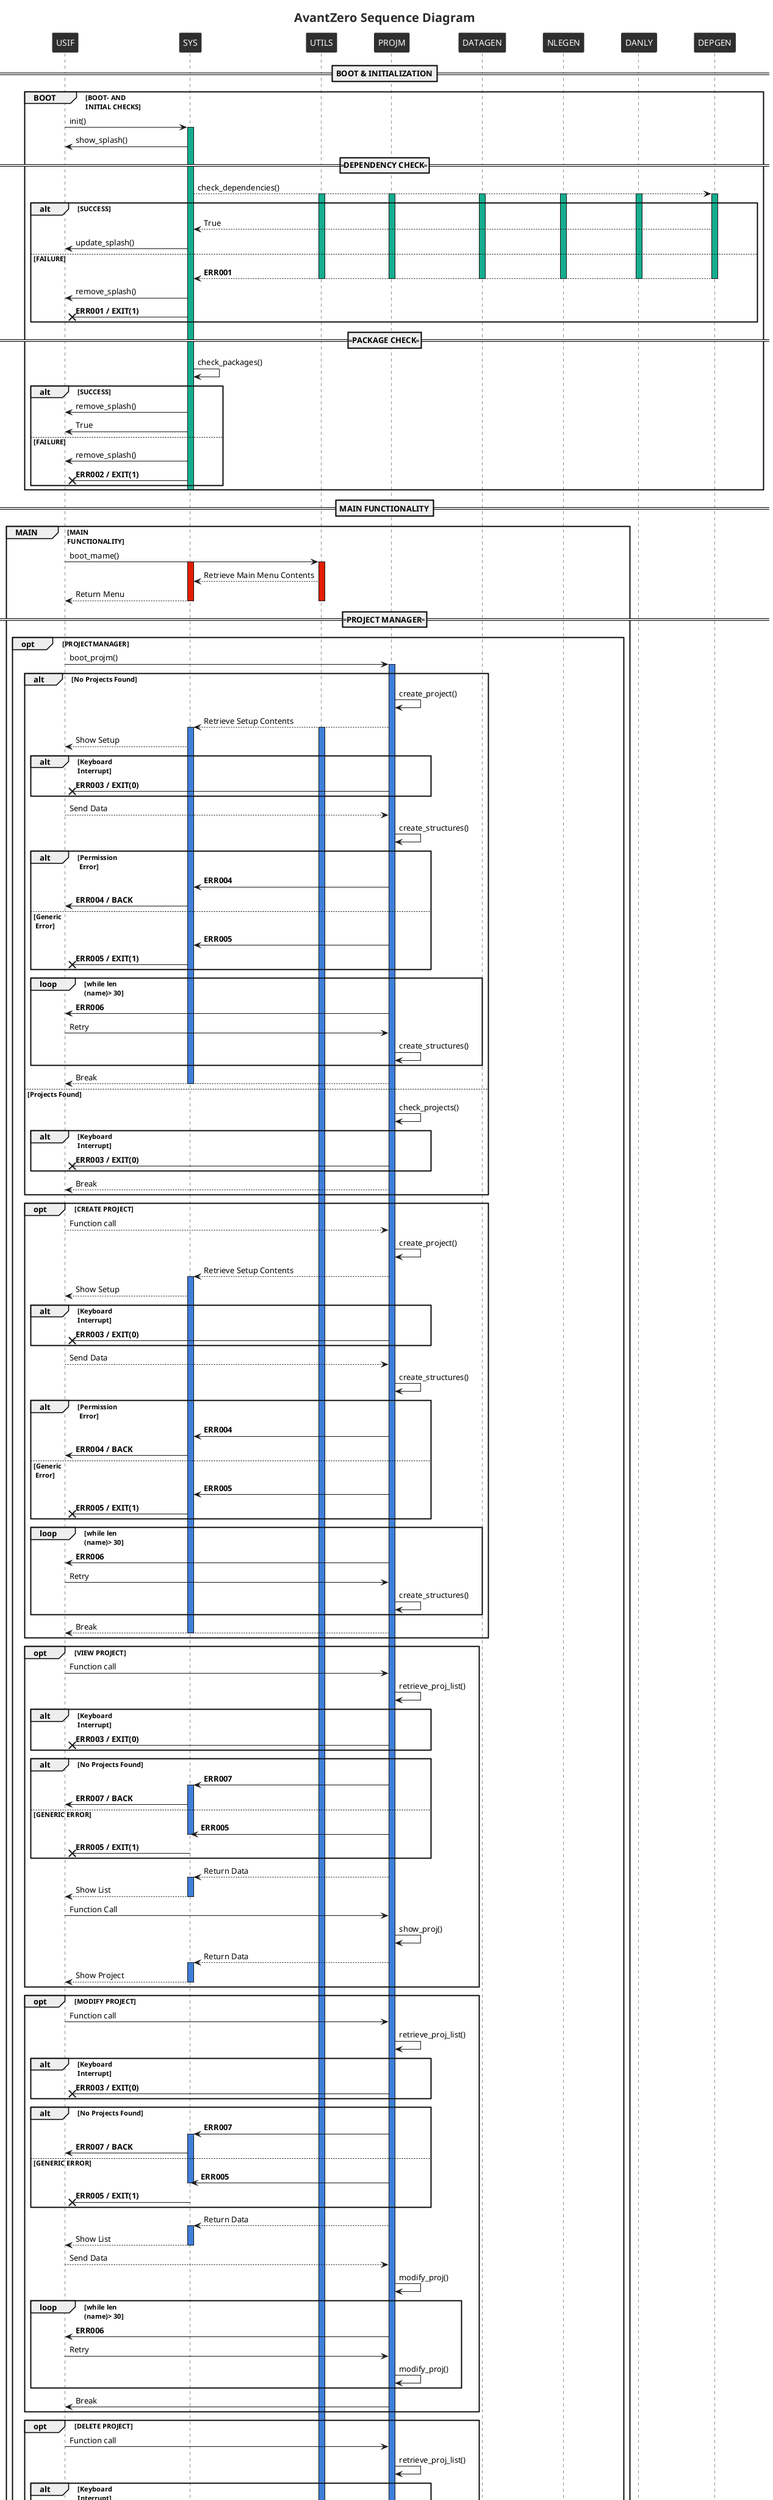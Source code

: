 @startuml AvantZeroSequenceDiagram
title AvantZero Sequence Diagram

skinparam {
    title {
        FontColor #2b2b2b
        FontName Arial
        FontSize 20
    }
    participant {
        BackgroundColor #2f2f2f
        FontColor #fafafa
        BorderColor #fafafa
        FontSize 14
        FontName Arial
    }
    participantPadding 25
}

participant USIF
participant SYS
participant UTILS
participant PROJM
participant DATAGEN
participant NLEGEN
participant DANLY
participant DEPGEN

==BOOT & INITIALIZATION==
group BOOT [BOOT- AND\nINITIAL CHECKS]
    USIF -> SYS : init() 
    activate SYS #16ad8f
    SYS -> USIF : show_splash()
    ====DEPENDENCY CHECK====
    SYS --> DEPGEN : check_dependencies()
    activate UTILS #16ad8f
    activate PROJM #16ad8f
    activate DATAGEN #16ad8f
    activate NLEGEN #16ad8f
    activate DANLY #16ad8f
    activate DEPGEN #16ad8f
    alt SUCCESS
        DEPGEN --> SYS : True
        SYS -> USIF : update_splash()
        else FAILURE
            DEPGEN --> SYS: <b>ERR001</b>
            deactivate UTILS
            deactivate PROJM
            deactivate NLEGEN
            deactivate DATAGEN
            deactivate DANLY
            deactivate DEPGEN
            SYS -> USIF : remove_splash()
            SYS -x USIF : <b>ERR001 / EXIT(1)</b>
    end
    ====PACKAGE CHECK====
    SYS -> SYS : check_packages()
    alt SUCCESS
        SYS -> USIF : remove_splash()
        SYS -> USIF : True
        else FAILURE
            SYS -> USIF : remove_splash()
            SYS -x USIF : <b>ERR002 / EXIT(1)</b>
    end
    deactivate SYS
end

==MAIN FUNCTIONALITY==
group MAIN [MAIN\nFUNCTIONALITY]
    USIF -> UTILS : boot_mame()
    activate UTILS #E21E00
    activate SYS #E21E00
    UTILS --> SYS : Retrieve Main Menu Contents
    SYS --> USIF : Return Menu
    deactivate UTILS
    deactivate SYS
   
    ====PROJECT MANAGER====
    opt PROJECTMANAGER
        USIF -> PROJM: boot_projm()
        activate PROJM #3F7FD9
        alt No Projects Found
            PROJM -> PROJM : create_project()
            PROJM --> SYS : Retrieve Setup Contents
            activate UTILS #3F7FD9
            activate SYS #3F7FD9
            SYS --> USIF : Show Setup
                alt Keyboard\nInterrupt
                    PROJM -X USIF : <b>ERR003 / EXIT(0) </b>
                end
            USIF --> PROJM : Send Data
            PROJM -> PROJM : create_structures()
                alt Permission\n Error
                    PROJM -> SYS: <b>ERR004</b>
                    SYS -> USIF : <b>ERR004 / BACK</b>
                else Generic\n Error
                    PROJM -> SYS : <b>ERR005</b>
                    SYS -x USIF : <b>ERR005 / EXIT(1)</b>
                end
                loop while len\n(name)> 30
                    PROJM -> USIF: <b>ERR006</b>
                    USIF -> PROJM : Retry
                    PROJM -> PROJM : create_structures()
                end
                PROJM --> USIF : Break
            deactivate SYS
        else Projects Found
            PROJM -> PROJM : check_projects()
                alt Keyboard\nInterrupt
                    PROJM -X USIF : <b>ERR003 / EXIT(0) </b>
                end
            PROJM --> USIF : Break
        end
    
    opt CREATE PROJECT
        USIF --> PROJM : Function call
        PROJM -> PROJM : create_project()
        PROJM --> SYS : Retrieve Setup Contents
        activate SYS #3F7FD9
        SYS --> USIF : Show Setup
        alt Keyboard\nInterrupt
            PROJM -X USIF : <b>ERR003 / EXIT(0) </b>
        end
        USIF --> PROJM : Send Data
        PROJM -> PROJM : create_structures()
        alt Permission\n Error
            PROJM -> SYS: <b>ERR004</b>
            SYS -> USIF : <b>ERR004 / BACK</b>
            else Generic\n Error
                PROJM -> SYS : <b>ERR005</b>
                SYS -x USIF : <b>ERR005 / EXIT(1)</b>
                end
            loop while len\n(name)> 30
                PROJM -> USIF: <b>ERR006</b>
                USIF -> PROJM : Retry
                PROJM -> PROJM : create_structures()
            end
        PROJM --> USIF : Break
        deactivate SYS
    end
    
    opt VIEW PROJECT
        USIF -> PROJM : Function call
        PROJM -> PROJM : retrieve_proj_list()
        alt Keyboard\nInterrupt
            PROJM -X USIF : <b>ERR003 / EXIT(0)</b>
        end
        alt No Projects Found
            PROJM -> SYS : <b>ERR007</b>
            activate SYS #3F7FD9
            SYS -> USIF : <b>ERR007 / BACK</b>
            else GENERIC ERROR
                PROJM -> SYS : <b>ERR005</b>
                deactivate SYS
                SYS -x USIF : <b>ERR005 / EXIT(1)</b>  
        end
        PROJM --> SYS : Return Data
        activate SYS #3F7FD9
        SYS --> USIF: Show List
        deactivate SYS
        USIF -> PROJM : Function Call
        PROJM -> PROJM : show_proj()
        PROJM --> SYS : Return Data
        activate SYS #3F7FD9
        SYS --> USIF : Show Project
        deactivate SYS
    end
    
    opt MODIFY PROJECT
        USIF -> PROJM : Function call
        PROJM -> PROJM : retrieve_proj_list()
        alt Keyboard\nInterrupt
            PROJM -X USIF : <b>ERR003 / EXIT(0) </b>
        end
        alt No Projects Found
            PROJM -> SYS : <b>ERR007</b>
            activate SYS #3F7FD9
            SYS -> USIF : <b>ERR007 / BACK</b>
            else GENERIC ERROR
                PROJM -> SYS : <b>ERR005</b>
                deactivate SYS
                SYS -x USIF : <b>ERR005 / EXIT(1)</b>  
        end
        PROJM --> SYS : Return Data
        activate SYS #3F7FD9
        SYS --> USIF: Show List
        deactivate SYS
        USIF --> PROJM : Send Data
        PROJM -> PROJM : modify_proj()
        loop while len\n(name)> 30
            PROJM -> USIF: <b>ERR006</b>
            USIF -> PROJM : Retry
            PROJM -> PROJM : modify_proj()
        end   
        PROJM -> USIF : Break  
    end

    opt DELETE PROJECT
        USIF -> PROJM : Function call
        PROJM -> PROJM : retrieve_proj_list()
        alt Keyboard\nInterrupt
            PROJM -X USIF : <b>ERR003 / EXIT(0) </b>
        end
        alt No Projects Found
            PROJM -> SYS : <b>ERR007</b>
            activate SYS #3F7FD9
            SYS -> USIF : <b>ERR007 / BACK</b>
            else GENERIC ERROR
                PROJM -> SYS : <b>ERR005</b>
                deactivate SYS
                SYS -x USIF : <b>ERR005 / EXIT(1)</b>  
        end
        PROJM --> SYS : Return Data
        activate SYS #3F7FD9
        SYS --> USIF: Show List
        deactivate SYS
        USIF --> PROJM : Send Data
        PROJM -> PROJM : delete_proj()
        PROJM -> USIF : Break
        deactivate UTILS
        deactivate PROJM
    end

    opt RETURN TO MAIN MENU
    USIF -> SYS : Function call
    activate SYS #3F7FD9
    SYS -> USIF : Break
    deactivate SYS
    end

    ====DATA GENERATION====
    opt DATA GENERATION
        USIF -> UTILS : Function Call
        activate UTILS #9DE637
        UTILS --> SYS : Retrieve Menu Information
        deactivate UTILS
        activate SYS #9DE637
        SYS -> USIF : Show Data Generation Menu
        
        opt GENERATE EDIT DATA
            USIF -> SYS : Function Call
            activate PROJM #9DE637
            SYS --> PROJM : Request Project Data
            alt No Projects Found
                PROJM -> SYS : <b>ERR007</b>
                SYS -> USIF : <b>ERR007 / BACK</b>
            end
            PROJM -> USIF : Show Project Data
            USIF --> DATAGEN : confirm_proj_data()
            activate DATAGEN #9de637
            DATAGEN --> SYS : check_files()
            deactivate PROJM
            alt Keyboard\nInterrupt
                DATAGEN -X USIF : <b>ERR003 / EXIT(0) </b>
            end
            alt Codec/File Error
                DATAGEN -> SYS: <b>ERR008</b>
                SYS -X USIF : <b>ERR008 / EXIT(1)</b>
                else Generic Error
                    DATAGEN -> SYS : <b>ERR005</b>
                    deactivate DATAGEN
                    SYS -x USIF : <b>ERR005 / EXIT(1)</b>
            end
            DATAGEN --> SYS : True
            activate DATAGEN #9DE637
            SYS --> DATAGEN : gen_data()
            DATAGEN --> SYS: save_to_json()
            activate PROJM #9de637
            SYS --> PROJM : update_proj()
            PROJM --> SYS : True
            deactivate DATAGEN
            deactivate PROJM
            SYS -> USIF : Break
        end
        
        opt GENERATE EDL/XML
            USIF -> SYS : Function Call
            SYS --> PROJM: Request Project Data
            activate PROJM #9de637
            alt No Projects Found
                PROJM -> SYS : <b>ERR007</b>
                SYS -> USIF : <b>ERR007 / BACK</b>
            end
            PROJM -> USIF: Show Project Data
            USIF -> PROJM : Select Project
            PROJM -> USIF : show_generated_data_versions()
            alt Keyboard\nInterrupt
                PROJM -X USIF : <b>ERR003 / EXIT(0) </b>
            end
            USIF -> PROJM: Select Data Version
            PROJM --> NLEGEN : generate_nle_files()
            activate NLEGEN #9de637
            alt Data Error
                NLEGEN -> SYS: <b>ERR009</b>
                SYS -> USIF : <b>ERR009 / BACK</b>
            else Generic Error
                NLEGEN -> SYS : <b>ERR005</b>
                SYS -x USIF : <b>ERR005 / EXIT(1)</b>
            end
            NLEGEN --> SYS: Save Generated File
            deactivate NLEGEN
            SYS --> PROJM: update_proj()
            PROJM --> SYS : True
            deactivate PROJM
            SYS -> USIF: Break
        end

        opt GENERATE DEPTH
        end

        opt VISUALIZE DATA
        end

        opt EXPORT DATA
        end
        deactivate SYS
    end

    ====ABOUT====
    opt SHOW ABOUT
        USIF -> UTILS : Function Call
        activate UTILS #E6C600
        UTILS --> SYS : Retrieve About Information
        deactivate UTILS
        activate SYS #E6C600
        SYS -> USIF : Show About Information
        alt Keyboard\nInterrupt
            SYS -X USIF : <b>ERR003 / Exit(0)</b>
        end
        USIF -> SYS : Press Return / Timer
        SYS -> USIF : Break
        deactivate SYS
    end

    ====CREDITS====
    opt SHOW CREDITS
        USIF -> UTILS : Function Call
        activate UTILS #C500E6
        UTILS --> SYS : Retrieve Credits
        deactivate UTILS
        activate SYS #C500E6
        SYS -> USIF : Show Credits
        alt Keyboard\nInterrupt
            SYS -X USIF : <b>ERR003 / Exit(0)</b>
        end
        USIF -> SYS : Press Return / Timer
        SYS -> USIF : Break
        deactivate SYS
    end

    ====EXIT====
    opt EXIT ALGORITHM
        USIF -> SYS : Function call
        activate SYS #E67C00
        SYS -> USIF : True
        deactivate SYS
        USIF -> USIF : Break
        USIF -> USIF : Exit(0)
    end
end
end
@enduml
